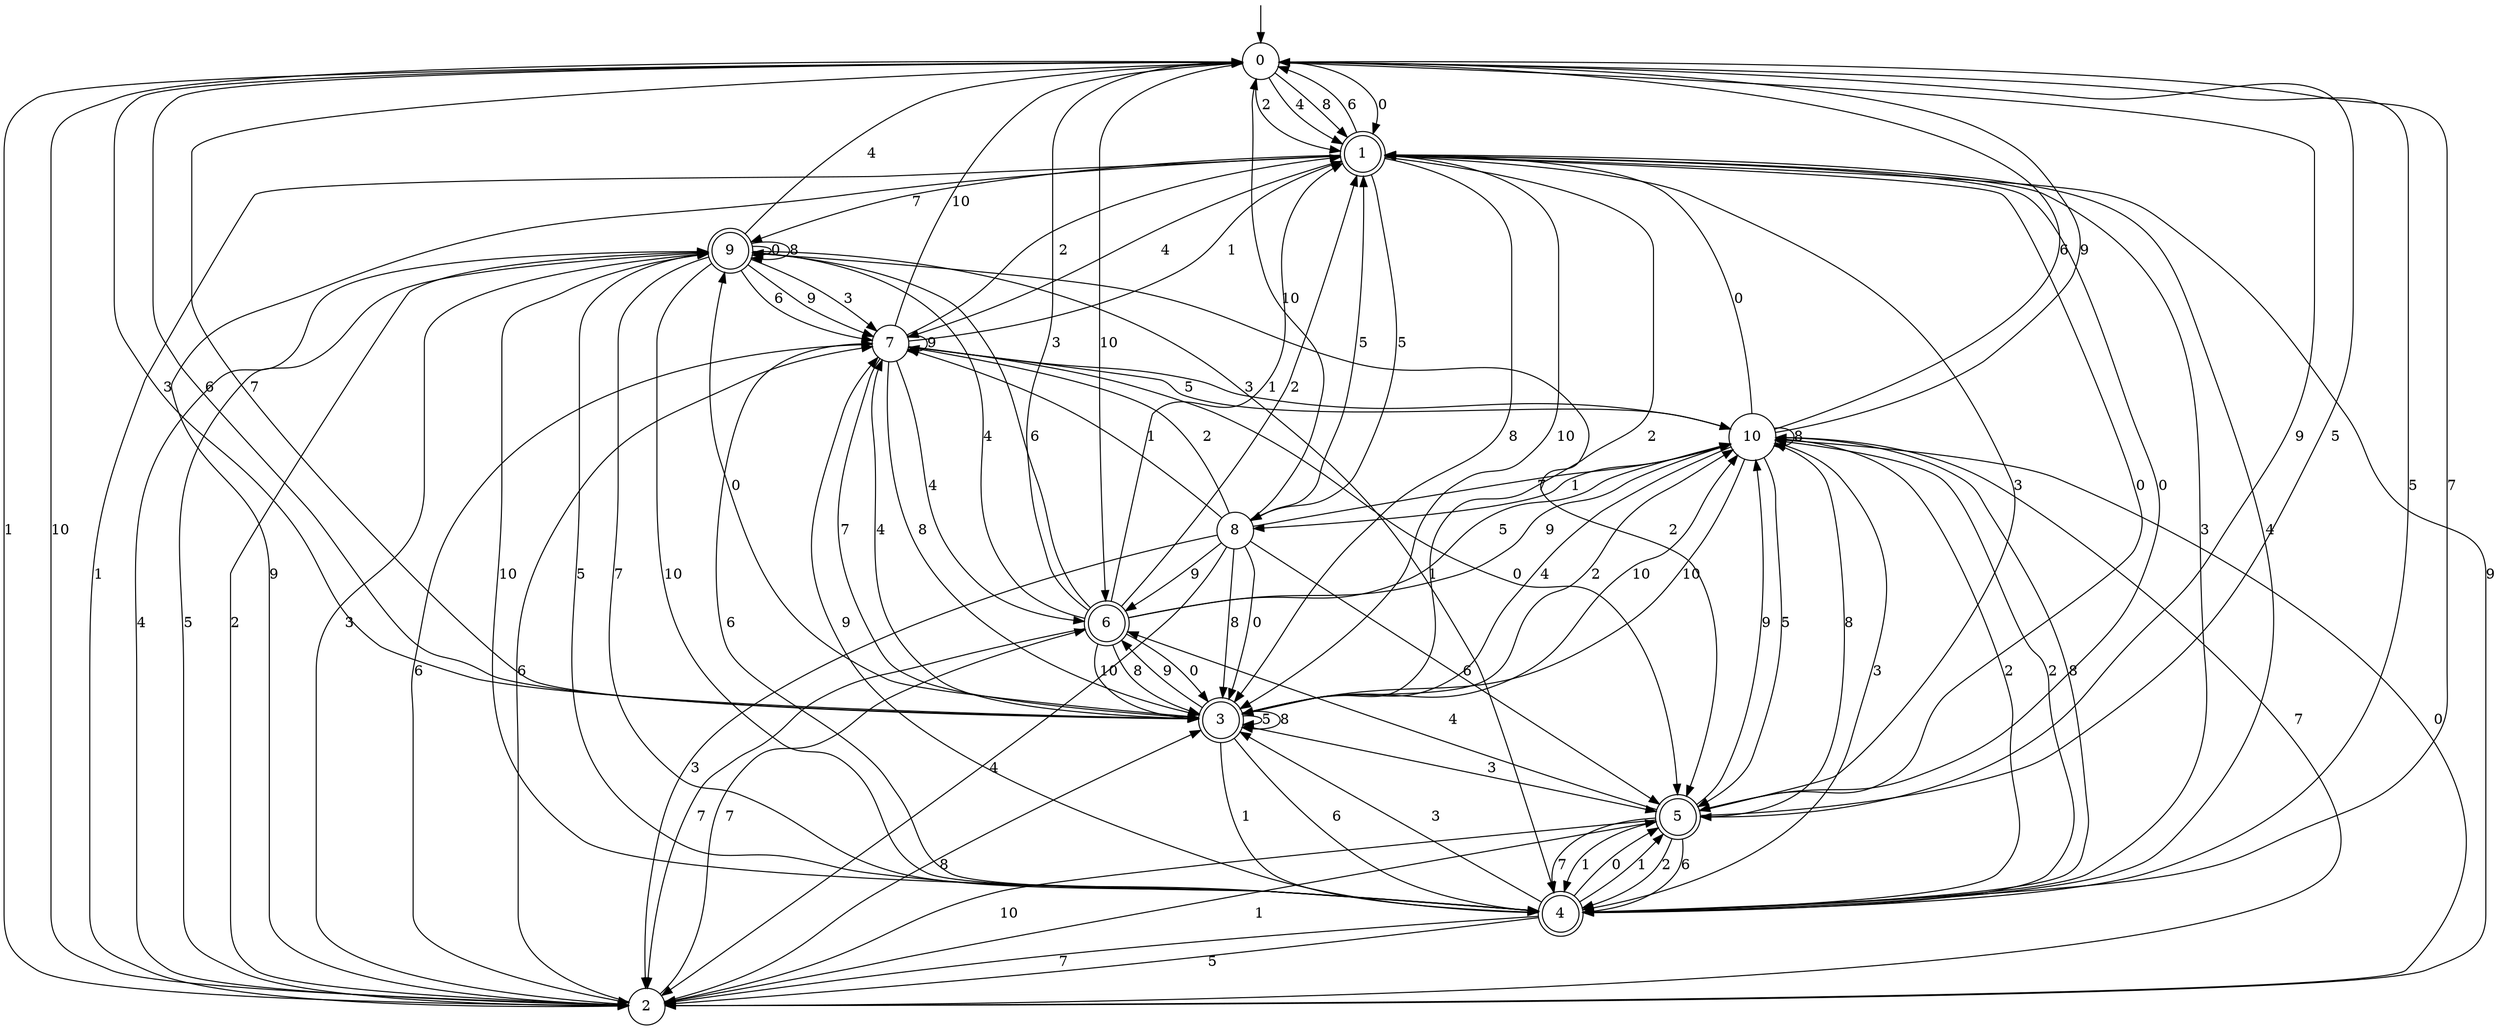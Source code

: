 digraph g {

	s0 [shape="circle" label="0"];
	s1 [shape="doublecircle" label="1"];
	s2 [shape="circle" label="2"];
	s3 [shape="doublecircle" label="3"];
	s4 [shape="doublecircle" label="4"];
	s5 [shape="doublecircle" label="5"];
	s6 [shape="doublecircle" label="6"];
	s7 [shape="circle" label="7"];
	s8 [shape="circle" label="8"];
	s9 [shape="doublecircle" label="9"];
	s10 [shape="circle" label="10"];
	s0 -> s1 [label="0"];
	s0 -> s2 [label="1"];
	s0 -> s1 [label="2"];
	s0 -> s3 [label="3"];
	s0 -> s1 [label="4"];
	s0 -> s4 [label="5"];
	s0 -> s3 [label="6"];
	s0 -> s4 [label="7"];
	s0 -> s1 [label="8"];
	s0 -> s5 [label="9"];
	s0 -> s6 [label="10"];
	s1 -> s5 [label="0"];
	s1 -> s2 [label="1"];
	s1 -> s3 [label="2"];
	s1 -> s4 [label="3"];
	s1 -> s7 [label="4"];
	s1 -> s8 [label="5"];
	s1 -> s0 [label="6"];
	s1 -> s9 [label="7"];
	s1 -> s3 [label="8"];
	s1 -> s2 [label="9"];
	s1 -> s3 [label="10"];
	s2 -> s10 [label="0"];
	s2 -> s5 [label="1"];
	s2 -> s9 [label="2"];
	s2 -> s9 [label="3"];
	s2 -> s9 [label="4"];
	s2 -> s9 [label="5"];
	s2 -> s7 [label="6"];
	s2 -> s6 [label="7"];
	s2 -> s3 [label="8"];
	s2 -> s1 [label="9"];
	s2 -> s0 [label="10"];
	s3 -> s9 [label="0"];
	s3 -> s4 [label="1"];
	s3 -> s10 [label="2"];
	s3 -> s5 [label="3"];
	s3 -> s7 [label="4"];
	s3 -> s3 [label="5"];
	s3 -> s4 [label="6"];
	s3 -> s0 [label="7"];
	s3 -> s3 [label="8"];
	s3 -> s6 [label="9"];
	s3 -> s10 [label="10"];
	s4 -> s5 [label="0"];
	s4 -> s5 [label="1"];
	s4 -> s10 [label="2"];
	s4 -> s3 [label="3"];
	s4 -> s1 [label="4"];
	s4 -> s2 [label="5"];
	s4 -> s7 [label="6"];
	s4 -> s2 [label="7"];
	s4 -> s10 [label="8"];
	s4 -> s7 [label="9"];
	s4 -> s9 [label="10"];
	s5 -> s1 [label="0"];
	s5 -> s4 [label="1"];
	s5 -> s4 [label="2"];
	s5 -> s1 [label="3"];
	s5 -> s6 [label="4"];
	s5 -> s0 [label="5"];
	s5 -> s4 [label="6"];
	s5 -> s4 [label="7"];
	s5 -> s10 [label="8"];
	s5 -> s10 [label="9"];
	s5 -> s2 [label="10"];
	s6 -> s3 [label="0"];
	s6 -> s1 [label="1"];
	s6 -> s1 [label="2"];
	s6 -> s0 [label="3"];
	s6 -> s9 [label="4"];
	s6 -> s10 [label="5"];
	s6 -> s9 [label="6"];
	s6 -> s2 [label="7"];
	s6 -> s3 [label="8"];
	s6 -> s10 [label="9"];
	s6 -> s3 [label="10"];
	s7 -> s5 [label="0"];
	s7 -> s1 [label="1"];
	s7 -> s1 [label="2"];
	s7 -> s10 [label="3"];
	s7 -> s6 [label="4"];
	s7 -> s10 [label="5"];
	s7 -> s2 [label="6"];
	s7 -> s3 [label="7"];
	s7 -> s3 [label="8"];
	s7 -> s7 [label="9"];
	s7 -> s0 [label="10"];
	s8 -> s3 [label="0"];
	s8 -> s7 [label="1"];
	s8 -> s7 [label="2"];
	s8 -> s2 [label="3"];
	s8 -> s2 [label="4"];
	s8 -> s1 [label="5"];
	s8 -> s5 [label="6"];
	s8 -> s10 [label="7"];
	s8 -> s3 [label="8"];
	s8 -> s6 [label="9"];
	s8 -> s0 [label="10"];
	s9 -> s9 [label="0"];
	s9 -> s4 [label="1"];
	s9 -> s5 [label="2"];
	s9 -> s7 [label="3"];
	s9 -> s0 [label="4"];
	s9 -> s4 [label="5"];
	s9 -> s7 [label="6"];
	s9 -> s4 [label="7"];
	s9 -> s9 [label="8"];
	s9 -> s7 [label="9"];
	s9 -> s4 [label="10"];
	s10 -> s1 [label="0"];
	s10 -> s8 [label="1"];
	s10 -> s4 [label="2"];
	s10 -> s4 [label="3"];
	s10 -> s3 [label="4"];
	s10 -> s5 [label="5"];
	s10 -> s0 [label="6"];
	s10 -> s2 [label="7"];
	s10 -> s10 [label="8"];
	s10 -> s0 [label="9"];
	s10 -> s3 [label="10"];

__start0 [label="" shape="none" width="0" height="0"];
__start0 -> s0;

}

